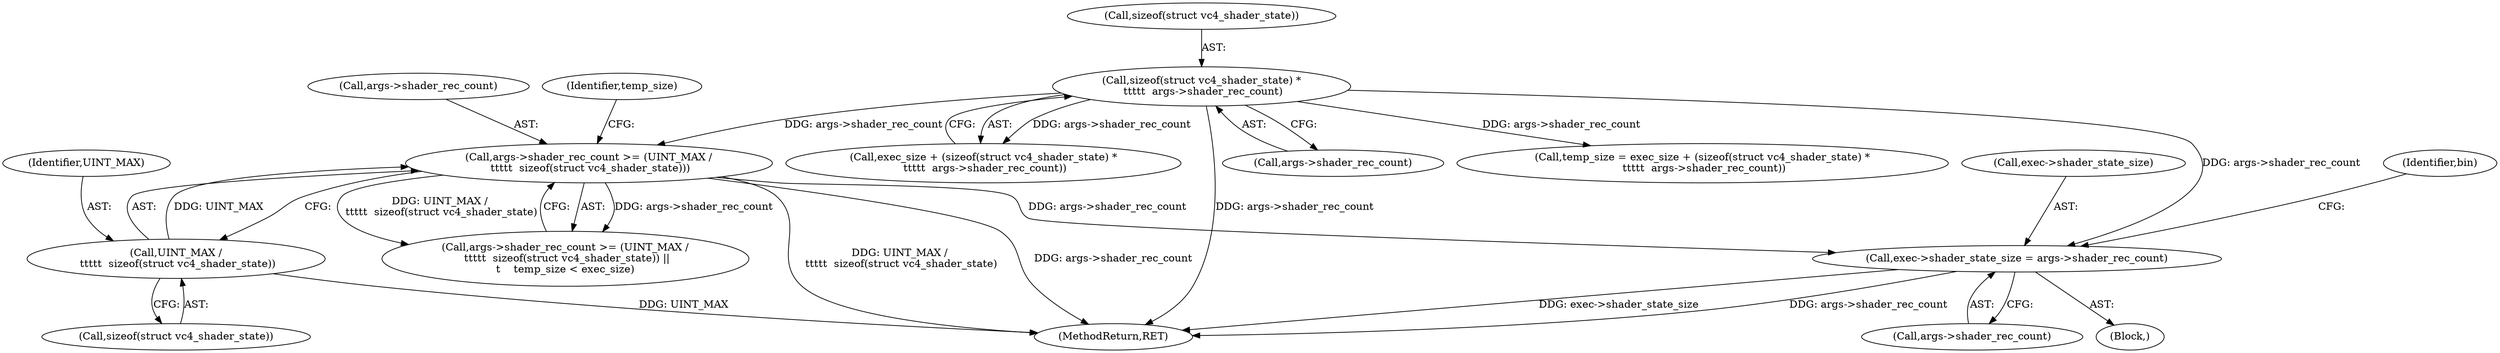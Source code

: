digraph "0_linux_0f2ff82e11c86c05d051cae32b58226392d33bbf@pointer" {
"1000236" [label="(Call,exec->shader_state_size = args->shader_rec_count)"];
"1000156" [label="(Call,sizeof(struct vc4_shader_state) *\n \t\t\t\t\t  args->shader_rec_count)"];
"1000179" [label="(Call,args->shader_rec_count >= (UINT_MAX /\n \t\t\t\t\t  sizeof(struct vc4_shader_state)))"];
"1000183" [label="(Call,UINT_MAX /\n \t\t\t\t\t  sizeof(struct vc4_shader_state))"];
"1000236" [label="(Call,exec->shader_state_size = args->shader_rec_count)"];
"1000154" [label="(Call,exec_size + (sizeof(struct vc4_shader_state) *\n \t\t\t\t\t  args->shader_rec_count))"];
"1000240" [label="(Call,args->shader_rec_count)"];
"1000456" [label="(MethodReturn,RET)"];
"1000156" [label="(Call,sizeof(struct vc4_shader_state) *\n \t\t\t\t\t  args->shader_rec_count)"];
"1000179" [label="(Call,args->shader_rec_count >= (UINT_MAX /\n \t\t\t\t\t  sizeof(struct vc4_shader_state)))"];
"1000105" [label="(Block,)"];
"1000180" [label="(Call,args->shader_rec_count)"];
"1000184" [label="(Identifier,UINT_MAX)"];
"1000185" [label="(Call,sizeof(struct vc4_shader_state))"];
"1000245" [label="(Identifier,bin)"];
"1000237" [label="(Call,exec->shader_state_size)"];
"1000159" [label="(Call,args->shader_rec_count)"];
"1000152" [label="(Call,temp_size = exec_size + (sizeof(struct vc4_shader_state) *\n \t\t\t\t\t  args->shader_rec_count))"];
"1000157" [label="(Call,sizeof(struct vc4_shader_state))"];
"1000183" [label="(Call,UINT_MAX /\n \t\t\t\t\t  sizeof(struct vc4_shader_state))"];
"1000188" [label="(Identifier,temp_size)"];
"1000178" [label="(Call,args->shader_rec_count >= (UINT_MAX /\n \t\t\t\t\t  sizeof(struct vc4_shader_state)) ||\n\t    temp_size < exec_size)"];
"1000236" -> "1000105"  [label="AST: "];
"1000236" -> "1000240"  [label="CFG: "];
"1000237" -> "1000236"  [label="AST: "];
"1000240" -> "1000236"  [label="AST: "];
"1000245" -> "1000236"  [label="CFG: "];
"1000236" -> "1000456"  [label="DDG: exec->shader_state_size"];
"1000236" -> "1000456"  [label="DDG: args->shader_rec_count"];
"1000156" -> "1000236"  [label="DDG: args->shader_rec_count"];
"1000179" -> "1000236"  [label="DDG: args->shader_rec_count"];
"1000156" -> "1000154"  [label="AST: "];
"1000156" -> "1000159"  [label="CFG: "];
"1000157" -> "1000156"  [label="AST: "];
"1000159" -> "1000156"  [label="AST: "];
"1000154" -> "1000156"  [label="CFG: "];
"1000156" -> "1000456"  [label="DDG: args->shader_rec_count"];
"1000156" -> "1000152"  [label="DDG: args->shader_rec_count"];
"1000156" -> "1000154"  [label="DDG: args->shader_rec_count"];
"1000156" -> "1000179"  [label="DDG: args->shader_rec_count"];
"1000179" -> "1000178"  [label="AST: "];
"1000179" -> "1000183"  [label="CFG: "];
"1000180" -> "1000179"  [label="AST: "];
"1000183" -> "1000179"  [label="AST: "];
"1000188" -> "1000179"  [label="CFG: "];
"1000178" -> "1000179"  [label="CFG: "];
"1000179" -> "1000456"  [label="DDG: args->shader_rec_count"];
"1000179" -> "1000456"  [label="DDG: UINT_MAX /\n \t\t\t\t\t  sizeof(struct vc4_shader_state)"];
"1000179" -> "1000178"  [label="DDG: args->shader_rec_count"];
"1000179" -> "1000178"  [label="DDG: UINT_MAX /\n \t\t\t\t\t  sizeof(struct vc4_shader_state)"];
"1000183" -> "1000179"  [label="DDG: UINT_MAX"];
"1000183" -> "1000185"  [label="CFG: "];
"1000184" -> "1000183"  [label="AST: "];
"1000185" -> "1000183"  [label="AST: "];
"1000183" -> "1000456"  [label="DDG: UINT_MAX"];
}
